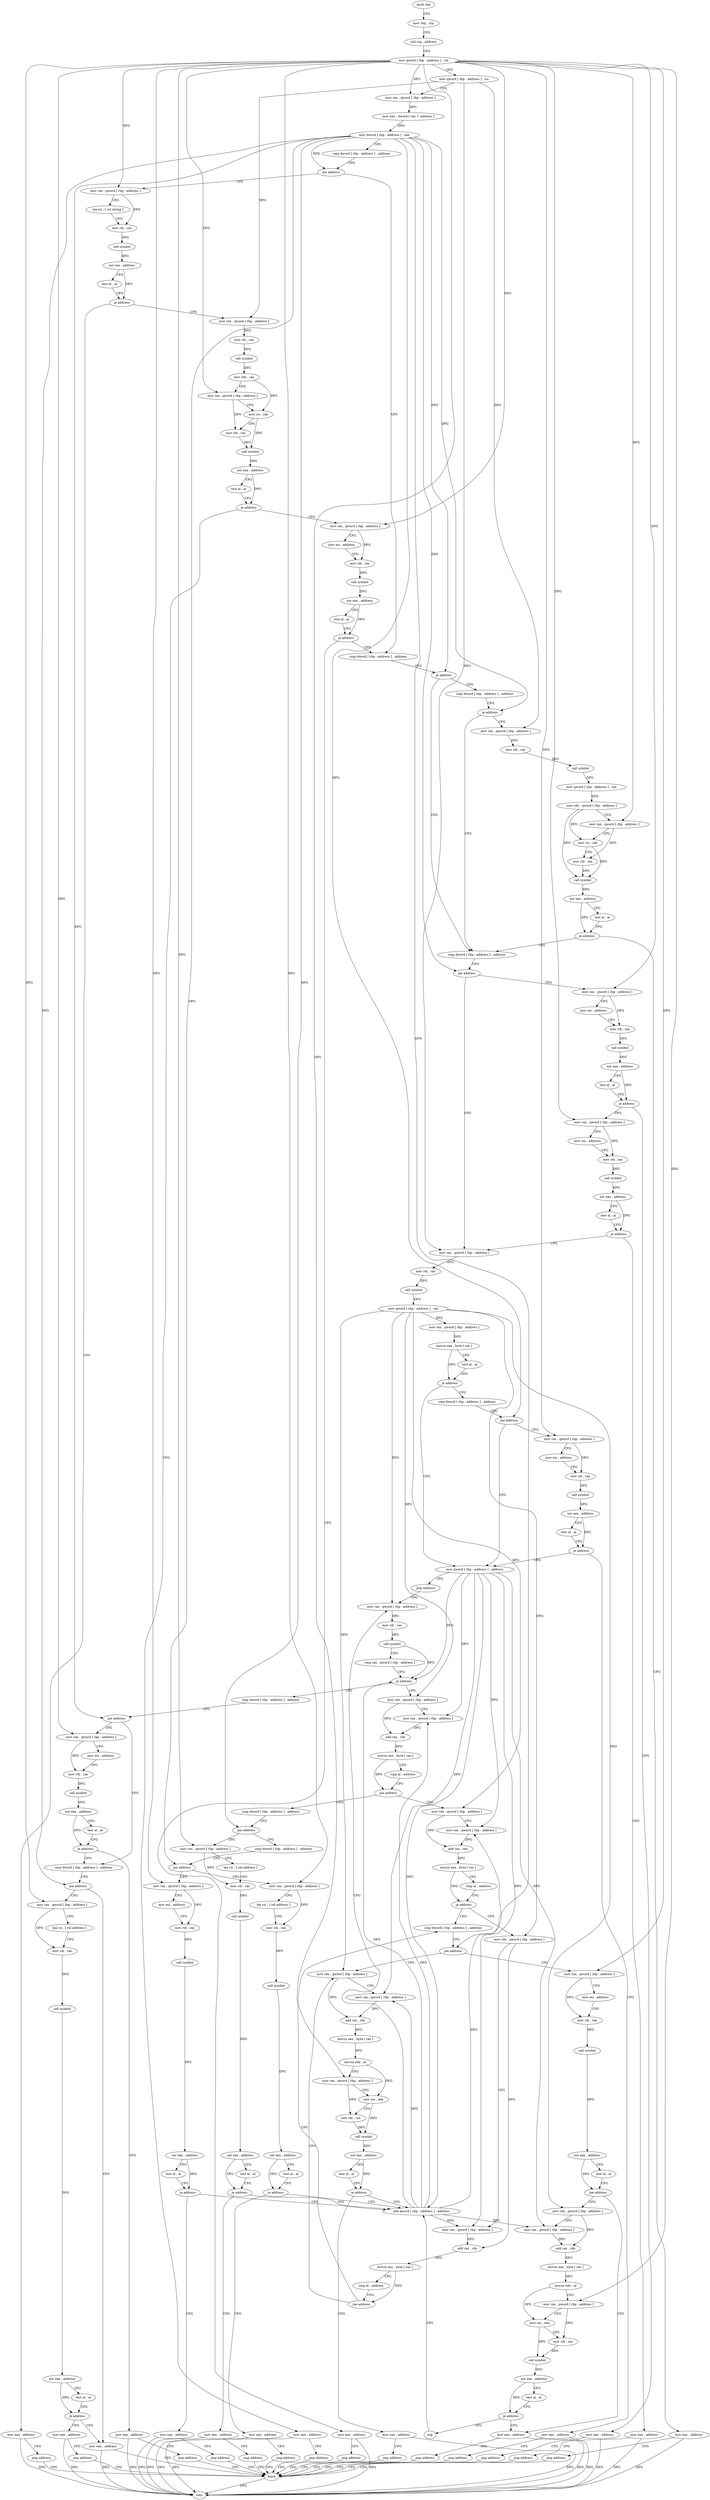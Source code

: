 digraph "func" {
"121809" [label = "push rbp" ]
"121810" [label = "mov rbp , rsp" ]
"121813" [label = "sub rsp , address" ]
"121817" [label = "mov qword [ rbp - address ] , rdi" ]
"121821" [label = "mov qword [ rbp - address ] , rsi" ]
"121825" [label = "mov rax , qword [ rbp - address ]" ]
"121829" [label = "mov eax , dword [ rax + address ]" ]
"121832" [label = "mov dword [ rbp - address ] , eax" ]
"121835" [label = "cmp dword [ rbp - address ] , address" ]
"121839" [label = "jne address" ]
"121958" [label = "cmp dword [ rbp - address ] , address" ]
"121841" [label = "mov rax , qword [ rbp - address ]" ]
"121962" [label = "je address" ]
"122022" [label = "cmp dword [ rbp - address ] , address" ]
"121964" [label = "cmp dword [ rbp - address ] , address" ]
"121845" [label = "lea rsi , [ rel string ]" ]
"121852" [label = "mov rdi , rax" ]
"121855" [label = "call symbol" ]
"121860" [label = "xor eax , address" ]
"121863" [label = "test al , al" ]
"121865" [label = "je address" ]
"121877" [label = "mov rax , qword [ rbp - address ]" ]
"121867" [label = "mov eax , address" ]
"122026" [label = "jne address" ]
"122096" [label = "mov rax , qword [ rbp - address ]" ]
"122028" [label = "mov rax , qword [ rbp - address ]" ]
"121968" [label = "je address" ]
"121970" [label = "mov rax , qword [ rbp - address ]" ]
"121881" [label = "mov rdi , rax" ]
"121884" [label = "call symbol" ]
"121889" [label = "mov rdx , rax" ]
"121892" [label = "mov rax , qword [ rbp - address ]" ]
"121896" [label = "mov rsi , rdx" ]
"121899" [label = "mov rdi , rax" ]
"121902" [label = "call symbol" ]
"121907" [label = "xor eax , address" ]
"121910" [label = "test al , al" ]
"121912" [label = "je address" ]
"121924" [label = "mov rax , qword [ rbp - address ]" ]
"121914" [label = "mov eax , address" ]
"121872" [label = "jmp address" ]
"122596" [label = "leave" ]
"122100" [label = "mov rdi , rax" ]
"122103" [label = "call symbol" ]
"122108" [label = "mov qword [ rbp - address ] , rax" ]
"122112" [label = "mov rax , qword [ rbp - address ]" ]
"122116" [label = "movzx eax , byte [ rax ]" ]
"122119" [label = "test al , al" ]
"122121" [label = "je address" ]
"122163" [label = "mov qword [ rbp - address ] , address" ]
"122123" [label = "cmp dword [ rbp - address ] , address" ]
"122032" [label = "mov esi , address" ]
"122037" [label = "mov rdi , rax" ]
"122040" [label = "call symbol" ]
"122045" [label = "xor eax , address" ]
"122048" [label = "test al , al" ]
"122050" [label = "je address" ]
"122062" [label = "mov rax , qword [ rbp - address ]" ]
"122052" [label = "mov eax , address" ]
"121974" [label = "mov rdi , rax" ]
"121977" [label = "call symbol" ]
"121982" [label = "mov qword [ rbp - address ] , rax" ]
"121986" [label = "mov rdx , qword [ rbp - address ]" ]
"121990" [label = "mov rax , qword [ rbp - address ]" ]
"121994" [label = "mov rsi , rdx" ]
"121997" [label = "mov rdi , rax" ]
"122000" [label = "call symbol" ]
"122005" [label = "xor eax , address" ]
"122008" [label = "test al , al" ]
"122010" [label = "je address" ]
"122012" [label = "mov eax , address" ]
"121928" [label = "mov esi , address" ]
"121933" [label = "mov rdi , rax" ]
"121936" [label = "call symbol" ]
"121941" [label = "xor eax , address" ]
"121944" [label = "test al , al" ]
"121946" [label = "je address" ]
"121948" [label = "mov eax , address" ]
"121919" [label = "jmp address" ]
"122597" [label = "retn" ]
"122171" [label = "jmp address" ]
"122493" [label = "mov rax , qword [ rbp - address ]" ]
"122127" [label = "jne address" ]
"122129" [label = "mov rax , qword [ rbp - address ]" ]
"122066" [label = "mov esi , address" ]
"122071" [label = "mov rdi , rax" ]
"122074" [label = "call symbol" ]
"122079" [label = "xor eax , address" ]
"122082" [label = "test al , al" ]
"122084" [label = "je address" ]
"122086" [label = "mov eax , address" ]
"122057" [label = "jmp address" ]
"122017" [label = "jmp address" ]
"121953" [label = "jmp address" ]
"122497" [label = "mov rdi , rax" ]
"122500" [label = "call symbol" ]
"122505" [label = "cmp rax , qword [ rbp - address ]" ]
"122509" [label = "ja address" ]
"122176" [label = "mov rdx , qword [ rbp - address ]" ]
"122515" [label = "cmp dword [ rbp - address ] , address" ]
"122133" [label = "mov esi , address" ]
"122138" [label = "mov rdi , rax" ]
"122141" [label = "call symbol" ]
"122146" [label = "xor eax , address" ]
"122149" [label = "test al , al" ]
"122151" [label = "je address" ]
"122153" [label = "mov eax , address" ]
"122091" [label = "jmp address" ]
"122180" [label = "mov rax , qword [ rbp - address ]" ]
"122184" [label = "add rax , rdx" ]
"122187" [label = "movzx eax , byte [ rax ]" ]
"122190" [label = "cmp al , address" ]
"122192" [label = "jne address" ]
"122328" [label = "mov rdx , qword [ rbp - address ]" ]
"122198" [label = "cmp dword [ rbp - address ] , address" ]
"122519" [label = "jne address" ]
"122552" [label = "cmp dword [ rbp - address ] , address" ]
"122521" [label = "mov rax , qword [ rbp - address ]" ]
"122158" [label = "jmp address" ]
"122332" [label = "mov rax , qword [ rbp - address ]" ]
"122336" [label = "add rax , rdx" ]
"122339" [label = "movzx eax , byte [ rax ]" ]
"122342" [label = "cmp al , address" ]
"122344" [label = "je address" ]
"122364" [label = "cmp dword [ rbp - address ] , address" ]
"122346" [label = "mov rdx , qword [ rbp - address ]" ]
"122202" [label = "jne address" ]
"122244" [label = "cmp dword [ rbp - address ] , address" ]
"122204" [label = "mov rax , qword [ rbp - address ]" ]
"122556" [label = "jne address" ]
"122591" [label = "mov eax , address" ]
"122558" [label = "mov rax , qword [ rbp - address ]" ]
"122525" [label = "mov esi , address" ]
"122530" [label = "mov rdi , rax" ]
"122533" [label = "call symbol" ]
"122538" [label = "xor eax , address" ]
"122541" [label = "test al , al" ]
"122543" [label = "je address" ]
"122545" [label = "mov eax , address" ]
"122368" [label = "jne address" ]
"122442" [label = "mov rdx , qword [ rbp - address ]" ]
"122370" [label = "mov rax , qword [ rbp - address ]" ]
"122350" [label = "mov rax , qword [ rbp - address ]" ]
"122354" [label = "add rax , rdx" ]
"122357" [label = "movzx eax , byte [ rax ]" ]
"122360" [label = "cmp al , address" ]
"122362" [label = "jne address" ]
"122248" [label = "jne address" ]
"122290" [label = "mov rax , qword [ rbp - address ]" ]
"122250" [label = "mov rax , qword [ rbp - address ]" ]
"122208" [label = "lea rsi , [ rel address ]" ]
"122215" [label = "mov rdi , rax" ]
"122218" [label = "call symbol" ]
"122223" [label = "xor eax , address" ]
"122226" [label = "test al , al" ]
"122228" [label = "je address" ]
"122488" [label = "add qword [ rbp - address ] , address" ]
"122234" [label = "mov eax , address" ]
"122562" [label = "lea rsi , [ rel address ]" ]
"122569" [label = "mov rdi , rax" ]
"122572" [label = "call symbol" ]
"122577" [label = "xor eax , address" ]
"122580" [label = "test al , al" ]
"122582" [label = "je address" ]
"122584" [label = "mov eax , address" ]
"122550" [label = "jmp address" ]
"122446" [label = "mov rax , qword [ rbp - address ]" ]
"122450" [label = "add rax , rdx" ]
"122453" [label = "movzx eax , byte [ rax ]" ]
"122456" [label = "movsx edx , al" ]
"122459" [label = "mov rax , qword [ rbp - address ]" ]
"122463" [label = "mov esi , edx" ]
"122465" [label = "mov rdi , rax" ]
"122468" [label = "call symbol" ]
"122473" [label = "xor eax , address" ]
"122476" [label = "test al , al" ]
"122478" [label = "je address" ]
"122480" [label = "mov eax , address" ]
"122374" [label = "mov esi , address" ]
"122379" [label = "mov rdi , rax" ]
"122382" [label = "call symbol" ]
"122387" [label = "xor eax , address" ]
"122390" [label = "test al , al" ]
"122392" [label = "jne address" ]
"122432" [label = "mov eax , address" ]
"122394" [label = "mov rdx , qword [ rbp - address ]" ]
"122294" [label = "mov esi , address" ]
"122299" [label = "mov rdi , rax" ]
"122302" [label = "call symbol" ]
"122307" [label = "xor eax , address" ]
"122310" [label = "test al , al" ]
"122312" [label = "je address" ]
"122318" [label = "mov eax , address" ]
"122254" [label = "lea rsi , [ rel address ]" ]
"122261" [label = "mov rdi , rax" ]
"122264" [label = "call symbol" ]
"122269" [label = "xor eax , address" ]
"122272" [label = "test al , al" ]
"122274" [label = "je address" ]
"122280" [label = "mov eax , address" ]
"122239" [label = "jmp address" ]
"122589" [label = "jmp address" ]
"122485" [label = "jmp address" ]
"122437" [label = "jmp address" ]
"122398" [label = "mov rax , qword [ rbp - address ]" ]
"122402" [label = "add rax , rdx" ]
"122405" [label = "movzx eax , byte [ rax ]" ]
"122408" [label = "movsx edx , al" ]
"122411" [label = "mov rax , qword [ rbp - address ]" ]
"122415" [label = "mov esi , edx" ]
"122417" [label = "mov rdi , rax" ]
"122420" [label = "call symbol" ]
"122425" [label = "xor eax , address" ]
"122428" [label = "test al , al" ]
"122430" [label = "je address" ]
"122487" [label = "nop" ]
"122323" [label = "jmp address" ]
"122285" [label = "jmp address" ]
"121809" -> "121810" [ label = "CFG" ]
"121810" -> "121813" [ label = "CFG" ]
"121813" -> "121817" [ label = "CFG" ]
"121817" -> "121821" [ label = "CFG" ]
"121817" -> "121825" [ label = "DFG" ]
"121817" -> "121841" [ label = "DFG" ]
"121817" -> "121892" [ label = "DFG" ]
"121817" -> "122028" [ label = "DFG" ]
"121817" -> "121990" [ label = "DFG" ]
"121817" -> "121924" [ label = "DFG" ]
"121817" -> "122062" [ label = "DFG" ]
"121817" -> "122129" [ label = "DFG" ]
"121817" -> "122521" [ label = "DFG" ]
"121817" -> "122204" [ label = "DFG" ]
"121817" -> "122558" [ label = "DFG" ]
"121817" -> "122459" [ label = "DFG" ]
"121817" -> "122370" [ label = "DFG" ]
"121817" -> "122290" [ label = "DFG" ]
"121817" -> "122250" [ label = "DFG" ]
"121817" -> "122411" [ label = "DFG" ]
"121821" -> "121825" [ label = "CFG" ]
"121821" -> "121877" [ label = "DFG" ]
"121821" -> "122096" [ label = "DFG" ]
"121821" -> "121970" [ label = "DFG" ]
"121825" -> "121829" [ label = "DFG" ]
"121829" -> "121832" [ label = "DFG" ]
"121832" -> "121835" [ label = "CFG" ]
"121832" -> "121839" [ label = "DFG" ]
"121832" -> "121962" [ label = "DFG" ]
"121832" -> "122026" [ label = "DFG" ]
"121832" -> "121968" [ label = "DFG" ]
"121832" -> "122127" [ label = "DFG" ]
"121832" -> "122519" [ label = "DFG" ]
"121832" -> "122202" [ label = "DFG" ]
"121832" -> "122556" [ label = "DFG" ]
"121832" -> "122368" [ label = "DFG" ]
"121832" -> "122248" [ label = "DFG" ]
"121835" -> "121839" [ label = "CFG" ]
"121839" -> "121958" [ label = "CFG" ]
"121839" -> "121841" [ label = "CFG" ]
"121958" -> "121962" [ label = "CFG" ]
"121841" -> "121845" [ label = "CFG" ]
"121841" -> "121852" [ label = "DFG" ]
"121962" -> "122022" [ label = "CFG" ]
"121962" -> "121964" [ label = "CFG" ]
"122022" -> "122026" [ label = "CFG" ]
"121964" -> "121968" [ label = "CFG" ]
"121845" -> "121852" [ label = "CFG" ]
"121852" -> "121855" [ label = "DFG" ]
"121855" -> "121860" [ label = "DFG" ]
"121860" -> "121863" [ label = "CFG" ]
"121860" -> "121865" [ label = "DFG" ]
"121863" -> "121865" [ label = "CFG" ]
"121865" -> "121877" [ label = "CFG" ]
"121865" -> "121867" [ label = "CFG" ]
"121877" -> "121881" [ label = "DFG" ]
"121867" -> "121872" [ label = "CFG" ]
"121867" -> "122597" [ label = "DFG" ]
"122026" -> "122096" [ label = "CFG" ]
"122026" -> "122028" [ label = "CFG" ]
"122096" -> "122100" [ label = "DFG" ]
"122028" -> "122032" [ label = "CFG" ]
"122028" -> "122037" [ label = "DFG" ]
"121968" -> "122022" [ label = "CFG" ]
"121968" -> "121970" [ label = "CFG" ]
"121970" -> "121974" [ label = "DFG" ]
"121881" -> "121884" [ label = "DFG" ]
"121884" -> "121889" [ label = "DFG" ]
"121889" -> "121892" [ label = "CFG" ]
"121889" -> "121896" [ label = "DFG" ]
"121892" -> "121896" [ label = "CFG" ]
"121892" -> "121899" [ label = "DFG" ]
"121896" -> "121899" [ label = "CFG" ]
"121896" -> "121902" [ label = "DFG" ]
"121899" -> "121902" [ label = "DFG" ]
"121902" -> "121907" [ label = "DFG" ]
"121907" -> "121910" [ label = "CFG" ]
"121907" -> "121912" [ label = "DFG" ]
"121910" -> "121912" [ label = "CFG" ]
"121912" -> "121924" [ label = "CFG" ]
"121912" -> "121914" [ label = "CFG" ]
"121924" -> "121928" [ label = "CFG" ]
"121924" -> "121933" [ label = "DFG" ]
"121914" -> "121919" [ label = "CFG" ]
"121914" -> "122597" [ label = "DFG" ]
"121872" -> "122596" [ label = "CFG" ]
"122596" -> "122597" [ label = "CFG" ]
"122100" -> "122103" [ label = "DFG" ]
"122103" -> "122108" [ label = "DFG" ]
"122108" -> "122112" [ label = "DFG" ]
"122108" -> "122493" [ label = "DFG" ]
"122108" -> "122176" [ label = "DFG" ]
"122108" -> "122328" [ label = "DFG" ]
"122108" -> "122346" [ label = "DFG" ]
"122108" -> "122442" [ label = "DFG" ]
"122108" -> "122394" [ label = "DFG" ]
"122112" -> "122116" [ label = "DFG" ]
"122116" -> "122119" [ label = "CFG" ]
"122116" -> "122121" [ label = "DFG" ]
"122119" -> "122121" [ label = "CFG" ]
"122121" -> "122163" [ label = "CFG" ]
"122121" -> "122123" [ label = "CFG" ]
"122163" -> "122171" [ label = "CFG" ]
"122163" -> "122509" [ label = "DFG" ]
"122163" -> "122180" [ label = "DFG" ]
"122163" -> "122332" [ label = "DFG" ]
"122163" -> "122350" [ label = "DFG" ]
"122163" -> "122446" [ label = "DFG" ]
"122163" -> "122488" [ label = "DFG" ]
"122163" -> "122398" [ label = "DFG" ]
"122123" -> "122127" [ label = "CFG" ]
"122032" -> "122037" [ label = "CFG" ]
"122037" -> "122040" [ label = "DFG" ]
"122040" -> "122045" [ label = "DFG" ]
"122045" -> "122048" [ label = "CFG" ]
"122045" -> "122050" [ label = "DFG" ]
"122048" -> "122050" [ label = "CFG" ]
"122050" -> "122062" [ label = "CFG" ]
"122050" -> "122052" [ label = "CFG" ]
"122062" -> "122066" [ label = "CFG" ]
"122062" -> "122071" [ label = "DFG" ]
"122052" -> "122057" [ label = "CFG" ]
"122052" -> "122597" [ label = "DFG" ]
"121974" -> "121977" [ label = "DFG" ]
"121977" -> "121982" [ label = "DFG" ]
"121982" -> "121986" [ label = "DFG" ]
"121986" -> "121990" [ label = "CFG" ]
"121986" -> "121994" [ label = "DFG" ]
"121986" -> "122000" [ label = "DFG" ]
"121990" -> "121994" [ label = "CFG" ]
"121990" -> "121997" [ label = "DFG" ]
"121994" -> "121997" [ label = "CFG" ]
"121994" -> "122000" [ label = "DFG" ]
"121997" -> "122000" [ label = "DFG" ]
"122000" -> "122005" [ label = "DFG" ]
"122005" -> "122008" [ label = "CFG" ]
"122005" -> "122010" [ label = "DFG" ]
"122008" -> "122010" [ label = "CFG" ]
"122010" -> "122022" [ label = "CFG" ]
"122010" -> "122012" [ label = "CFG" ]
"122012" -> "122017" [ label = "CFG" ]
"122012" -> "122597" [ label = "DFG" ]
"121928" -> "121933" [ label = "CFG" ]
"121933" -> "121936" [ label = "DFG" ]
"121936" -> "121941" [ label = "DFG" ]
"121941" -> "121944" [ label = "CFG" ]
"121941" -> "121946" [ label = "DFG" ]
"121944" -> "121946" [ label = "CFG" ]
"121946" -> "121958" [ label = "CFG" ]
"121946" -> "121948" [ label = "CFG" ]
"121948" -> "121953" [ label = "CFG" ]
"121948" -> "122597" [ label = "DFG" ]
"121919" -> "122596" [ label = "CFG" ]
"122171" -> "122493" [ label = "CFG" ]
"122493" -> "122497" [ label = "DFG" ]
"122127" -> "122163" [ label = "CFG" ]
"122127" -> "122129" [ label = "CFG" ]
"122129" -> "122133" [ label = "CFG" ]
"122129" -> "122138" [ label = "DFG" ]
"122066" -> "122071" [ label = "CFG" ]
"122071" -> "122074" [ label = "DFG" ]
"122074" -> "122079" [ label = "DFG" ]
"122079" -> "122082" [ label = "CFG" ]
"122079" -> "122084" [ label = "DFG" ]
"122082" -> "122084" [ label = "CFG" ]
"122084" -> "122096" [ label = "CFG" ]
"122084" -> "122086" [ label = "CFG" ]
"122086" -> "122091" [ label = "CFG" ]
"122086" -> "122597" [ label = "DFG" ]
"122057" -> "122596" [ label = "CFG" ]
"122017" -> "122596" [ label = "CFG" ]
"121953" -> "122596" [ label = "CFG" ]
"122497" -> "122500" [ label = "DFG" ]
"122500" -> "122505" [ label = "CFG" ]
"122500" -> "122509" [ label = "DFG" ]
"122505" -> "122509" [ label = "CFG" ]
"122509" -> "122176" [ label = "CFG" ]
"122509" -> "122515" [ label = "CFG" ]
"122176" -> "122180" [ label = "CFG" ]
"122176" -> "122184" [ label = "DFG" ]
"122515" -> "122519" [ label = "CFG" ]
"122133" -> "122138" [ label = "CFG" ]
"122138" -> "122141" [ label = "DFG" ]
"122141" -> "122146" [ label = "DFG" ]
"122146" -> "122149" [ label = "CFG" ]
"122146" -> "122151" [ label = "DFG" ]
"122149" -> "122151" [ label = "CFG" ]
"122151" -> "122163" [ label = "CFG" ]
"122151" -> "122153" [ label = "CFG" ]
"122153" -> "122158" [ label = "CFG" ]
"122153" -> "122597" [ label = "DFG" ]
"122091" -> "122596" [ label = "CFG" ]
"122180" -> "122184" [ label = "DFG" ]
"122184" -> "122187" [ label = "DFG" ]
"122187" -> "122190" [ label = "CFG" ]
"122187" -> "122192" [ label = "DFG" ]
"122190" -> "122192" [ label = "CFG" ]
"122192" -> "122328" [ label = "CFG" ]
"122192" -> "122198" [ label = "CFG" ]
"122328" -> "122332" [ label = "CFG" ]
"122328" -> "122336" [ label = "DFG" ]
"122198" -> "122202" [ label = "CFG" ]
"122519" -> "122552" [ label = "CFG" ]
"122519" -> "122521" [ label = "CFG" ]
"122552" -> "122556" [ label = "CFG" ]
"122521" -> "122525" [ label = "CFG" ]
"122521" -> "122530" [ label = "DFG" ]
"122158" -> "122596" [ label = "CFG" ]
"122332" -> "122336" [ label = "DFG" ]
"122336" -> "122339" [ label = "DFG" ]
"122339" -> "122342" [ label = "CFG" ]
"122339" -> "122344" [ label = "DFG" ]
"122342" -> "122344" [ label = "CFG" ]
"122344" -> "122364" [ label = "CFG" ]
"122344" -> "122346" [ label = "CFG" ]
"122364" -> "122368" [ label = "CFG" ]
"122346" -> "122350" [ label = "CFG" ]
"122346" -> "122354" [ label = "DFG" ]
"122202" -> "122244" [ label = "CFG" ]
"122202" -> "122204" [ label = "CFG" ]
"122244" -> "122248" [ label = "CFG" ]
"122204" -> "122208" [ label = "CFG" ]
"122204" -> "122215" [ label = "DFG" ]
"122556" -> "122591" [ label = "CFG" ]
"122556" -> "122558" [ label = "CFG" ]
"122591" -> "122596" [ label = "CFG" ]
"122591" -> "122597" [ label = "DFG" ]
"122558" -> "122562" [ label = "CFG" ]
"122558" -> "122569" [ label = "DFG" ]
"122525" -> "122530" [ label = "CFG" ]
"122530" -> "122533" [ label = "DFG" ]
"122533" -> "122538" [ label = "DFG" ]
"122538" -> "122541" [ label = "CFG" ]
"122538" -> "122543" [ label = "DFG" ]
"122541" -> "122543" [ label = "CFG" ]
"122543" -> "122552" [ label = "CFG" ]
"122543" -> "122545" [ label = "CFG" ]
"122545" -> "122550" [ label = "CFG" ]
"122545" -> "122597" [ label = "DFG" ]
"122368" -> "122442" [ label = "CFG" ]
"122368" -> "122370" [ label = "CFG" ]
"122442" -> "122446" [ label = "CFG" ]
"122442" -> "122450" [ label = "DFG" ]
"122370" -> "122374" [ label = "CFG" ]
"122370" -> "122379" [ label = "DFG" ]
"122350" -> "122354" [ label = "DFG" ]
"122354" -> "122357" [ label = "DFG" ]
"122357" -> "122360" [ label = "CFG" ]
"122357" -> "122362" [ label = "DFG" ]
"122360" -> "122362" [ label = "CFG" ]
"122362" -> "122442" [ label = "CFG" ]
"122362" -> "122364" [ label = "CFG" ]
"122248" -> "122290" [ label = "CFG" ]
"122248" -> "122250" [ label = "CFG" ]
"122290" -> "122294" [ label = "CFG" ]
"122290" -> "122299" [ label = "DFG" ]
"122250" -> "122254" [ label = "CFG" ]
"122250" -> "122261" [ label = "DFG" ]
"122208" -> "122215" [ label = "CFG" ]
"122215" -> "122218" [ label = "DFG" ]
"122218" -> "122223" [ label = "DFG" ]
"122223" -> "122226" [ label = "CFG" ]
"122223" -> "122228" [ label = "DFG" ]
"122226" -> "122228" [ label = "CFG" ]
"122228" -> "122488" [ label = "CFG" ]
"122228" -> "122234" [ label = "CFG" ]
"122488" -> "122493" [ label = "CFG" ]
"122488" -> "122509" [ label = "DFG" ]
"122488" -> "122180" [ label = "DFG" ]
"122488" -> "122332" [ label = "DFG" ]
"122488" -> "122350" [ label = "DFG" ]
"122488" -> "122446" [ label = "DFG" ]
"122488" -> "122398" [ label = "DFG" ]
"122234" -> "122239" [ label = "CFG" ]
"122234" -> "122597" [ label = "DFG" ]
"122562" -> "122569" [ label = "CFG" ]
"122569" -> "122572" [ label = "DFG" ]
"122572" -> "122577" [ label = "DFG" ]
"122577" -> "122580" [ label = "CFG" ]
"122577" -> "122582" [ label = "DFG" ]
"122580" -> "122582" [ label = "CFG" ]
"122582" -> "122591" [ label = "CFG" ]
"122582" -> "122584" [ label = "CFG" ]
"122584" -> "122589" [ label = "CFG" ]
"122584" -> "122597" [ label = "DFG" ]
"122550" -> "122596" [ label = "CFG" ]
"122446" -> "122450" [ label = "DFG" ]
"122450" -> "122453" [ label = "DFG" ]
"122453" -> "122456" [ label = "DFG" ]
"122456" -> "122459" [ label = "CFG" ]
"122456" -> "122463" [ label = "DFG" ]
"122459" -> "122463" [ label = "CFG" ]
"122459" -> "122465" [ label = "DFG" ]
"122463" -> "122465" [ label = "CFG" ]
"122463" -> "122468" [ label = "DFG" ]
"122465" -> "122468" [ label = "DFG" ]
"122468" -> "122473" [ label = "DFG" ]
"122473" -> "122476" [ label = "CFG" ]
"122473" -> "122478" [ label = "DFG" ]
"122476" -> "122478" [ label = "CFG" ]
"122478" -> "122488" [ label = "CFG" ]
"122478" -> "122480" [ label = "CFG" ]
"122480" -> "122485" [ label = "CFG" ]
"122480" -> "122597" [ label = "DFG" ]
"122374" -> "122379" [ label = "CFG" ]
"122379" -> "122382" [ label = "DFG" ]
"122382" -> "122387" [ label = "DFG" ]
"122387" -> "122390" [ label = "CFG" ]
"122387" -> "122392" [ label = "DFG" ]
"122390" -> "122392" [ label = "CFG" ]
"122392" -> "122432" [ label = "CFG" ]
"122392" -> "122394" [ label = "CFG" ]
"122432" -> "122437" [ label = "CFG" ]
"122432" -> "122597" [ label = "DFG" ]
"122394" -> "122398" [ label = "CFG" ]
"122394" -> "122402" [ label = "DFG" ]
"122294" -> "122299" [ label = "CFG" ]
"122299" -> "122302" [ label = "DFG" ]
"122302" -> "122307" [ label = "DFG" ]
"122307" -> "122310" [ label = "CFG" ]
"122307" -> "122312" [ label = "DFG" ]
"122310" -> "122312" [ label = "CFG" ]
"122312" -> "122488" [ label = "CFG" ]
"122312" -> "122318" [ label = "CFG" ]
"122318" -> "122323" [ label = "CFG" ]
"122318" -> "122597" [ label = "DFG" ]
"122254" -> "122261" [ label = "CFG" ]
"122261" -> "122264" [ label = "DFG" ]
"122264" -> "122269" [ label = "DFG" ]
"122269" -> "122272" [ label = "CFG" ]
"122269" -> "122274" [ label = "DFG" ]
"122272" -> "122274" [ label = "CFG" ]
"122274" -> "122488" [ label = "CFG" ]
"122274" -> "122280" [ label = "CFG" ]
"122280" -> "122285" [ label = "CFG" ]
"122280" -> "122597" [ label = "DFG" ]
"122239" -> "122596" [ label = "CFG" ]
"122589" -> "122596" [ label = "CFG" ]
"122485" -> "122596" [ label = "CFG" ]
"122437" -> "122596" [ label = "CFG" ]
"122398" -> "122402" [ label = "DFG" ]
"122402" -> "122405" [ label = "DFG" ]
"122405" -> "122408" [ label = "DFG" ]
"122408" -> "122411" [ label = "CFG" ]
"122408" -> "122415" [ label = "DFG" ]
"122411" -> "122415" [ label = "CFG" ]
"122411" -> "122417" [ label = "DFG" ]
"122415" -> "122417" [ label = "CFG" ]
"122415" -> "122420" [ label = "DFG" ]
"122417" -> "122420" [ label = "DFG" ]
"122420" -> "122425" [ label = "DFG" ]
"122425" -> "122428" [ label = "CFG" ]
"122425" -> "122430" [ label = "DFG" ]
"122428" -> "122430" [ label = "CFG" ]
"122430" -> "122487" [ label = "CFG" ]
"122430" -> "122432" [ label = "CFG" ]
"122487" -> "122488" [ label = "CFG" ]
"122323" -> "122596" [ label = "CFG" ]
"122285" -> "122596" [ label = "CFG" ]
}
